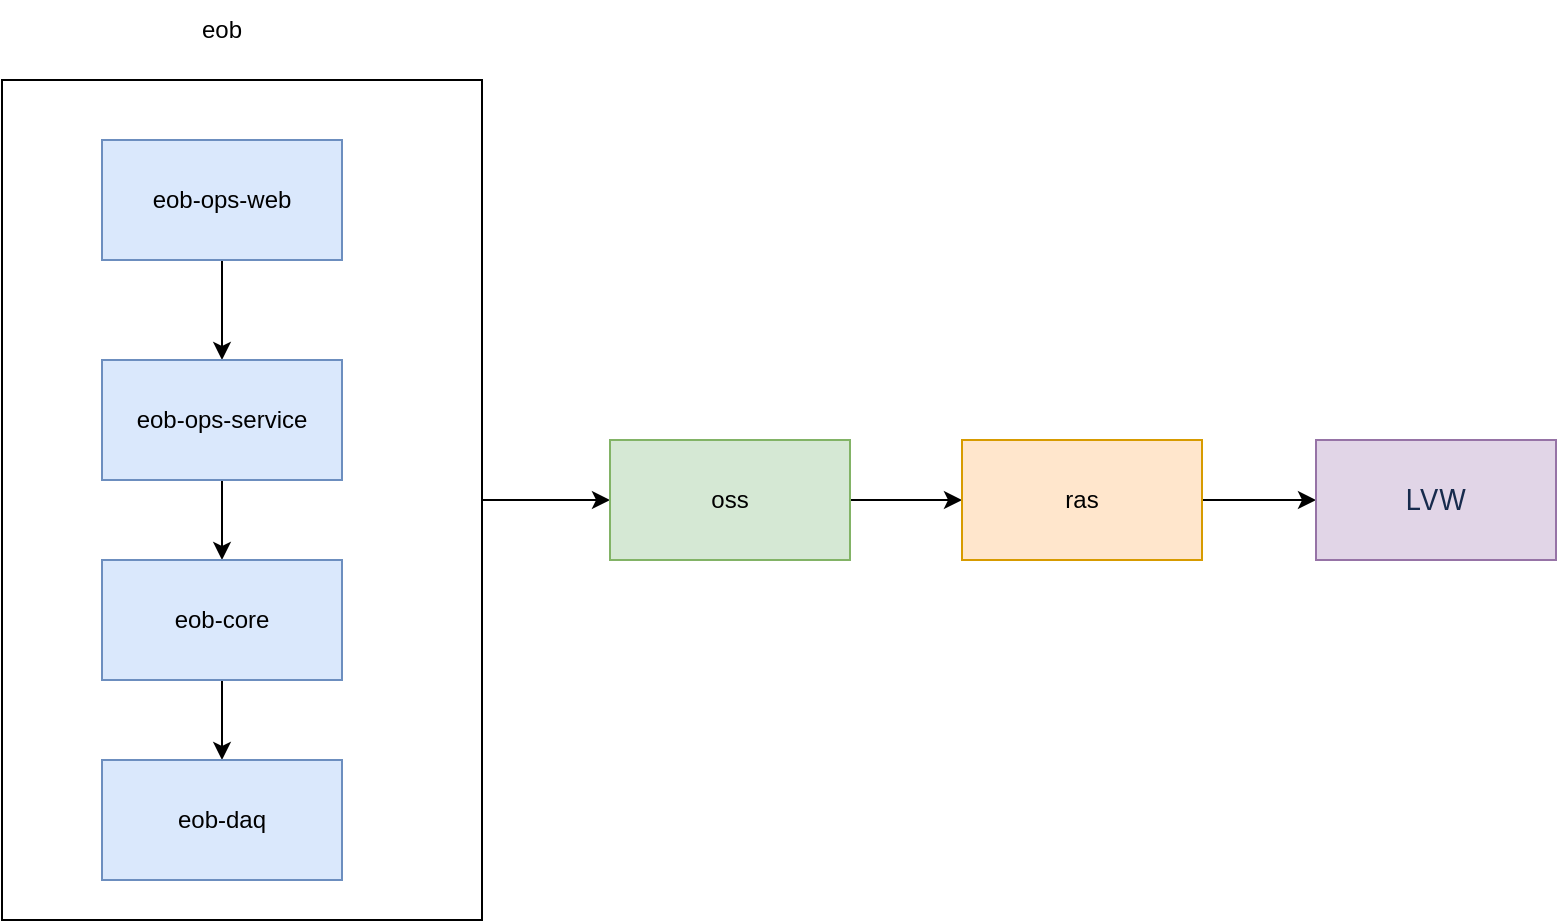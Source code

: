 <mxfile version="24.6.2" type="github">
  <diagram name="第 1 页" id="lA7iu4RKft_aoxKnsSHn">
    <mxGraphModel dx="1386" dy="751" grid="1" gridSize="10" guides="1" tooltips="1" connect="1" arrows="1" fold="1" page="1" pageScale="1" pageWidth="827" pageHeight="1169" math="0" shadow="0">
      <root>
        <mxCell id="0" />
        <mxCell id="1" parent="0" />
        <mxCell id="4H6dq5slMqoHGu6Vyrod-16" style="edgeStyle=orthogonalEdgeStyle;rounded=0;orthogonalLoop=1;jettySize=auto;html=1;exitX=1;exitY=0.5;exitDx=0;exitDy=0;" edge="1" parent="1" source="4H6dq5slMqoHGu6Vyrod-15" target="4H6dq5slMqoHGu6Vyrod-5">
          <mxGeometry relative="1" as="geometry" />
        </mxCell>
        <mxCell id="4H6dq5slMqoHGu6Vyrod-15" value="" style="rounded=0;whiteSpace=wrap;html=1;" vertex="1" parent="1">
          <mxGeometry x="50" y="340" width="240" height="420" as="geometry" />
        </mxCell>
        <mxCell id="4H6dq5slMqoHGu6Vyrod-12" style="edgeStyle=orthogonalEdgeStyle;rounded=0;orthogonalLoop=1;jettySize=auto;html=1;exitX=0.5;exitY=1;exitDx=0;exitDy=0;entryX=0.5;entryY=0;entryDx=0;entryDy=0;" edge="1" parent="1" source="4H6dq5slMqoHGu6Vyrod-1" target="4H6dq5slMqoHGu6Vyrod-2">
          <mxGeometry relative="1" as="geometry" />
        </mxCell>
        <mxCell id="4H6dq5slMqoHGu6Vyrod-1" value="eob-ops-web" style="rounded=0;whiteSpace=wrap;html=1;fillColor=#dae8fc;strokeColor=#6c8ebf;" vertex="1" parent="1">
          <mxGeometry x="100" y="370" width="120" height="60" as="geometry" />
        </mxCell>
        <mxCell id="4H6dq5slMqoHGu6Vyrod-13" style="edgeStyle=orthogonalEdgeStyle;rounded=0;orthogonalLoop=1;jettySize=auto;html=1;exitX=0.5;exitY=1;exitDx=0;exitDy=0;" edge="1" parent="1" source="4H6dq5slMqoHGu6Vyrod-2" target="4H6dq5slMqoHGu6Vyrod-3">
          <mxGeometry relative="1" as="geometry" />
        </mxCell>
        <mxCell id="4H6dq5slMqoHGu6Vyrod-2" value="eob-ops-service" style="rounded=0;whiteSpace=wrap;html=1;fillColor=#dae8fc;strokeColor=#6c8ebf;" vertex="1" parent="1">
          <mxGeometry x="100" y="480" width="120" height="60" as="geometry" />
        </mxCell>
        <mxCell id="4H6dq5slMqoHGu6Vyrod-14" style="edgeStyle=orthogonalEdgeStyle;rounded=0;orthogonalLoop=1;jettySize=auto;html=1;exitX=0.5;exitY=1;exitDx=0;exitDy=0;" edge="1" parent="1" source="4H6dq5slMqoHGu6Vyrod-3" target="4H6dq5slMqoHGu6Vyrod-4">
          <mxGeometry relative="1" as="geometry" />
        </mxCell>
        <mxCell id="4H6dq5slMqoHGu6Vyrod-3" value="eob-core" style="rounded=0;whiteSpace=wrap;html=1;fillColor=#dae8fc;strokeColor=#6c8ebf;" vertex="1" parent="1">
          <mxGeometry x="100" y="580" width="120" height="60" as="geometry" />
        </mxCell>
        <mxCell id="4H6dq5slMqoHGu6Vyrod-4" value="eob-daq" style="rounded=0;whiteSpace=wrap;html=1;fillColor=#dae8fc;strokeColor=#6c8ebf;" vertex="1" parent="1">
          <mxGeometry x="100" y="680" width="120" height="60" as="geometry" />
        </mxCell>
        <mxCell id="4H6dq5slMqoHGu6Vyrod-11" style="edgeStyle=orthogonalEdgeStyle;rounded=0;orthogonalLoop=1;jettySize=auto;html=1;exitX=1;exitY=0.5;exitDx=0;exitDy=0;entryX=0;entryY=0.5;entryDx=0;entryDy=0;" edge="1" parent="1" source="4H6dq5slMqoHGu6Vyrod-5" target="4H6dq5slMqoHGu6Vyrod-6">
          <mxGeometry relative="1" as="geometry" />
        </mxCell>
        <mxCell id="4H6dq5slMqoHGu6Vyrod-5" value="oss" style="rounded=0;whiteSpace=wrap;html=1;fillColor=#d5e8d4;strokeColor=#82b366;" vertex="1" parent="1">
          <mxGeometry x="354" y="520" width="120" height="60" as="geometry" />
        </mxCell>
        <mxCell id="4H6dq5slMqoHGu6Vyrod-18" style="edgeStyle=orthogonalEdgeStyle;rounded=0;orthogonalLoop=1;jettySize=auto;html=1;exitX=1;exitY=0.5;exitDx=0;exitDy=0;entryX=0;entryY=0.5;entryDx=0;entryDy=0;" edge="1" parent="1" source="4H6dq5slMqoHGu6Vyrod-6" target="4H6dq5slMqoHGu6Vyrod-17">
          <mxGeometry relative="1" as="geometry" />
        </mxCell>
        <mxCell id="4H6dq5slMqoHGu6Vyrod-6" value="ras" style="rounded=0;whiteSpace=wrap;html=1;fillColor=#ffe6cc;strokeColor=#d79b00;" vertex="1" parent="1">
          <mxGeometry x="530" y="520" width="120" height="60" as="geometry" />
        </mxCell>
        <mxCell id="4H6dq5slMqoHGu6Vyrod-17" value="&lt;span style=&quot;color: rgb(23, 43, 77); font-family: -apple-system, BlinkMacSystemFont, &amp;quot;Segoe UI&amp;quot;, Roboto, Oxygen, Ubuntu, &amp;quot;Fira Sans&amp;quot;, &amp;quot;Droid Sans&amp;quot;, &amp;quot;Helvetica Neue&amp;quot;, sans-serif; font-size: 14px; text-align: left;&quot;&gt;LVW&lt;/span&gt;" style="rounded=0;whiteSpace=wrap;html=1;fillColor=#e1d5e7;strokeColor=#9673a6;" vertex="1" parent="1">
          <mxGeometry x="707" y="520" width="120" height="60" as="geometry" />
        </mxCell>
        <mxCell id="4H6dq5slMqoHGu6Vyrod-19" value="eob" style="text;html=1;align=center;verticalAlign=middle;whiteSpace=wrap;rounded=0;" vertex="1" parent="1">
          <mxGeometry x="130" y="300" width="60" height="30" as="geometry" />
        </mxCell>
      </root>
    </mxGraphModel>
  </diagram>
</mxfile>
